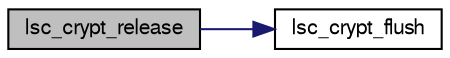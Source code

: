 digraph G
{
  bgcolor="transparent";
  edge [fontname="FreeSans",fontsize="10",labelfontname="FreeSans",labelfontsize="10"];
  node [fontname="FreeSans",fontsize="10",shape=record];
  rankdir=LR;
  Node1 [label="lsc_crypt_release",height=0.2,width=0.4,color="black", fillcolor="grey75", style="filled" fontcolor="black"];
  Node1 -> Node2 [color="midnightblue",fontsize="10",style="solid",fontname="FreeSans"];
  Node2 [label="lsc_crypt_flush",height=0.2,width=0.4,color="black",URL="$lsc__crypt_8c.html#a87f56fad71eec65ff82baf9df5084baf",tooltip="Flush an LSC encryption context."];
}
